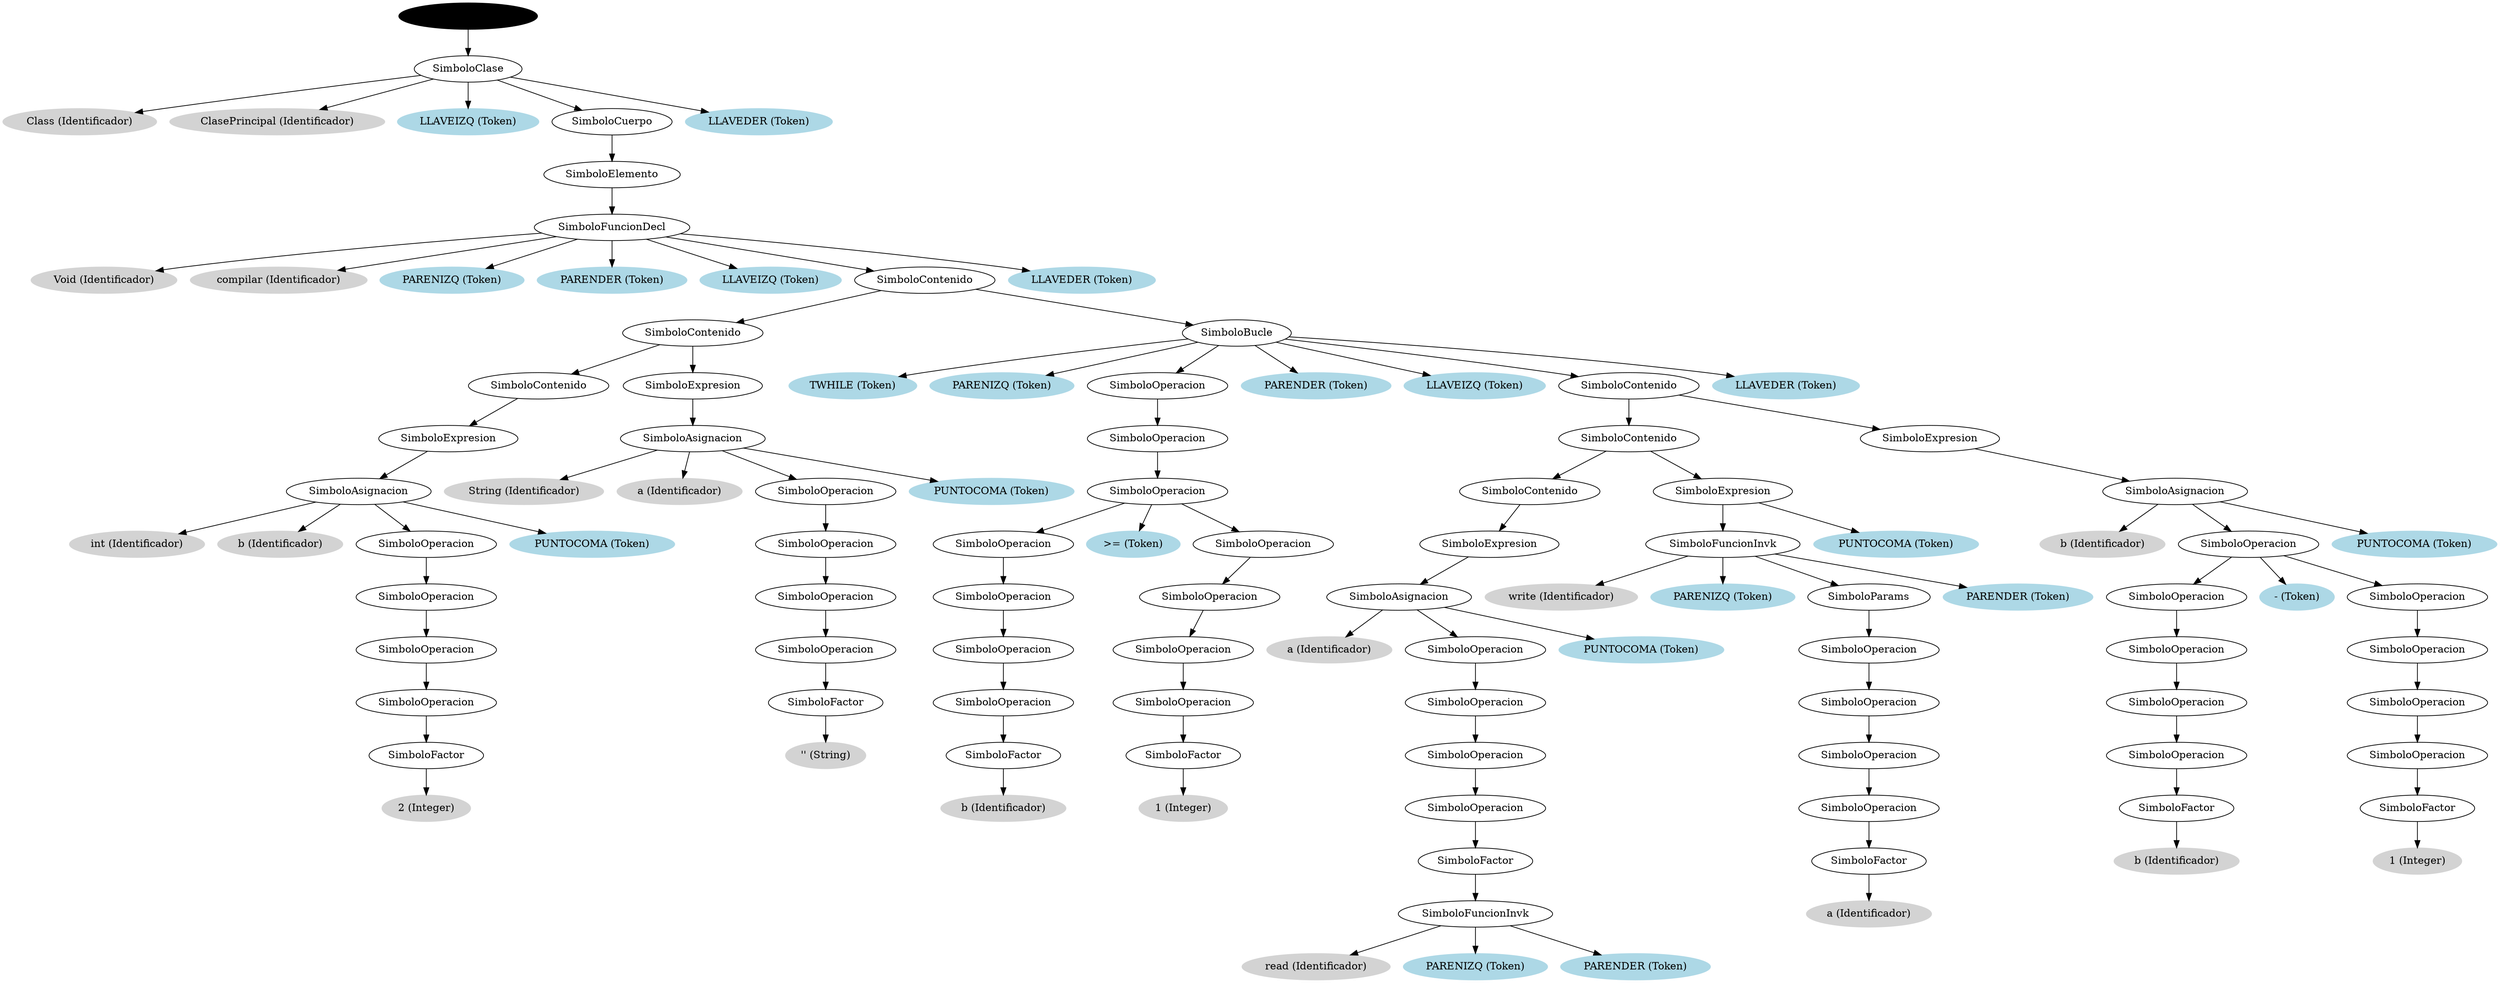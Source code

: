 digraph G {

70 -> 69
69 -> 79
79 [color=lightgrey,style=filled,label="Class (Identificador)"]
69 -> 80
80 [color=lightgrey,style=filled,label="ClasePrincipal (Identificador)"]
69 -> 81
81 [color=lightblue,style=filled,label="LLAVEIZQ (Token)"]
69 -> 68
68 -> 67
67 -> 66
66 -> 95
95 [color=lightgrey,style=filled,label="Void (Identificador)"]
66 -> 96
96 [color=lightgrey,style=filled,label="compilar (Identificador)"]
66 -> 97
97 [color=lightblue,style=filled,label="PARENIZQ (Token)"]
66 -> 98
98 [color=lightblue,style=filled,label="PARENDER (Token)"]
66 -> 99
99 [color=lightblue,style=filled,label="LLAVEIZQ (Token)"]
66 -> 65
65 -> 18
18 -> 10
10 -> 9
9 -> 8
8 -> 107
107 [color=lightgrey,style=filled,label="int (Identificador)"]
8 -> 108
108 [color=lightgrey,style=filled,label="b (Identificador)"]
8 -> 7
7 -> 6
6 -> 5
5 -> 4
4 -> 3
3 -> 112
112 [color=lightgrey,style=filled,label="2 (Integer)"]
3 [label="SimboloFactor"]
4 [label="SimboloOperacion"]
5 [label="SimboloOperacion"]
6 [label="SimboloOperacion"]
7 [label="SimboloOperacion"]
8 -> 109
109 [color=lightblue,style=filled,label="PUNTOCOMA (Token)"]
8 [label="SimboloAsignacion"]
9 [label="SimboloExpresion"]
10 [label="SimboloContenido"]
18 -> 17
17 -> 16
16 -> 119
119 [color=lightgrey,style=filled,label="String (Identificador)"]
16 -> 120
120 [color=lightgrey,style=filled,label="a (Identificador)"]
16 -> 15
15 -> 14
14 -> 13
13 -> 12
12 -> 11
11 -> 124
124 [color=lightgrey,style=filled,label="'' (String)"]
11 [label="SimboloFactor"]
12 [label="SimboloOperacion"]
13 [label="SimboloOperacion"]
14 [label="SimboloOperacion"]
15 [label="SimboloOperacion"]
16 -> 121
121 [color=lightblue,style=filled,label="PUNTOCOMA (Token)"]
16 [label="SimboloAsignacion"]
17 [label="SimboloExpresion"]
18 [label="SimboloContenido"]
65 -> 64
64 -> 135
135 [color=lightblue,style=filled,label="TWHILE (Token)"]
64 -> 136
136 [color=lightblue,style=filled,label="PARENIZQ (Token)"]
64 -> 31
31 -> 30
30 -> 29
29 -> 23
23 -> 22
22 -> 21
21 -> 20
20 -> 19
19 -> 145
145 [color=lightgrey,style=filled,label="b (Identificador)"]
19 [label="SimboloFactor"]
20 [label="SimboloOperacion"]
21 [label="SimboloOperacion"]
22 [label="SimboloOperacion"]
23 [label="SimboloOperacion"]
29 -> 142
142 [color=lightblue,style=filled,label=">= (Token)"]
29 -> 28
28 -> 27
27 -> 26
26 -> 25
25 -> 24
24 -> 148
148 [color=lightgrey,style=filled,label="1 (Integer)"]
24 [label="SimboloFactor"]
25 [label="SimboloOperacion"]
26 [label="SimboloOperacion"]
27 [label="SimboloOperacion"]
28 [label="SimboloOperacion"]
29 [label="SimboloOperacion"]
30 [label="SimboloOperacion"]
31 [label="SimboloOperacion"]
64 -> 137
137 [color=lightblue,style=filled,label="PARENDER (Token)"]
64 -> 138
138 [color=lightblue,style=filled,label="LLAVEIZQ (Token)"]
64 -> 63
63 -> 49
49 -> 40
40 -> 39
39 -> 38
38 -> 153
153 [color=lightgrey,style=filled,label="a (Identificador)"]
38 -> 37
37 -> 36
36 -> 35
35 -> 34
34 -> 33
33 -> 32
32 -> 161
161 [color=lightgrey,style=filled,label="read (Identificador)"]
32 -> 162
162 [color=lightblue,style=filled,label="PARENIZQ (Token)"]
32 -> 163
163 [color=lightblue,style=filled,label="PARENDER (Token)"]
32 [label="SimboloFuncionInvk"]
33 [label="SimboloFactor"]
34 [label="SimboloOperacion"]
35 [label="SimboloOperacion"]
36 [label="SimboloOperacion"]
37 [label="SimboloOperacion"]
38 -> 154
154 [color=lightblue,style=filled,label="PUNTOCOMA (Token)"]
38 [label="SimboloAsignacion"]
39 [label="SimboloExpresion"]
40 [label="SimboloContenido"]
49 -> 48
48 -> 47
47 -> 173
173 [color=lightgrey,style=filled,label="write (Identificador)"]
47 -> 174
174 [color=lightblue,style=filled,label="PARENIZQ (Token)"]
47 -> 46
46 -> 45
45 -> 44
44 -> 43
43 -> 42
42 -> 41
41 -> 178
178 [color=lightgrey,style=filled,label="a (Identificador)"]
41 [label="SimboloFactor"]
42 [label="SimboloOperacion"]
43 [label="SimboloOperacion"]
44 [label="SimboloOperacion"]
45 [label="SimboloOperacion"]
46 [label="SimboloParams"]
47 -> 175
175 [color=lightblue,style=filled,label="PARENDER (Token)"]
47 [label="SimboloFuncionInvk"]
48 -> 166
166 [color=lightblue,style=filled,label="PUNTOCOMA (Token)"]
48 [label="SimboloExpresion"]
49 [label="SimboloContenido"]
63 -> 62
62 -> 61
61 -> 183
183 [color=lightgrey,style=filled,label="b (Identificador)"]
61 -> 60
60 -> 54
54 -> 53
53 -> 52
52 -> 51
51 -> 50
50 -> 190
190 [color=lightgrey,style=filled,label="b (Identificador)"]
50 [label="SimboloFactor"]
51 [label="SimboloOperacion"]
52 [label="SimboloOperacion"]
53 [label="SimboloOperacion"]
54 [label="SimboloOperacion"]
60 -> 187
187 [color=lightblue,style=filled,label="- (Token)"]
60 -> 59
59 -> 58
58 -> 57
57 -> 56
56 -> 55
55 -> 193
193 [color=lightgrey,style=filled,label="1 (Integer)"]
55 [label="SimboloFactor"]
56 [label="SimboloOperacion"]
57 [label="SimboloOperacion"]
58 [label="SimboloOperacion"]
59 [label="SimboloOperacion"]
60 [label="SimboloOperacion"]
61 -> 184
184 [color=lightblue,style=filled,label="PUNTOCOMA (Token)"]
61 [label="SimboloAsignacion"]
62 [label="SimboloExpresion"]
63 [label="SimboloContenido"]
64 -> 139
139 [color=lightblue,style=filled,label="LLAVEDER (Token)"]
64 [label="SimboloBucle"]
65 [label="SimboloContenido"]
66 -> 100
100 [color=lightblue,style=filled,label="LLAVEDER (Token)"]
66 [label="SimboloFuncionDecl"]
67 [label="SimboloElemento"]
68 [label="SimboloCuerpo"]
69 -> 82
82 [color=lightblue,style=filled,label="LLAVEDER (Token)"]
69 [label="SimboloClase"]
70 [color=black,style=filled,label="SimboloPrograma"]

}
